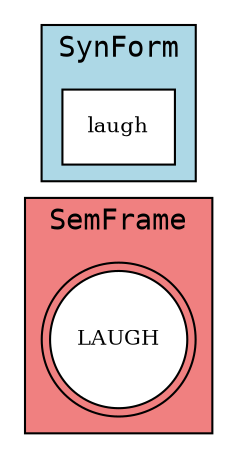 digraph G {
rankdir=LR;
fontname=consolas;
subgraph cluster_SemFrame {
bgcolor=lightcoral;
label=SemFrame;
N1 [style=filled, fontsize=10, fillcolor=white, color=black, shape=doublecircle, label=LAUGH];
}

subgraph cluster_SynForm {
bgcolor=lightblue;
label=SynForm;
S1 [shape=box, fontsize=10, style=filled, fillcolor=white, label=laugh];
}

}
